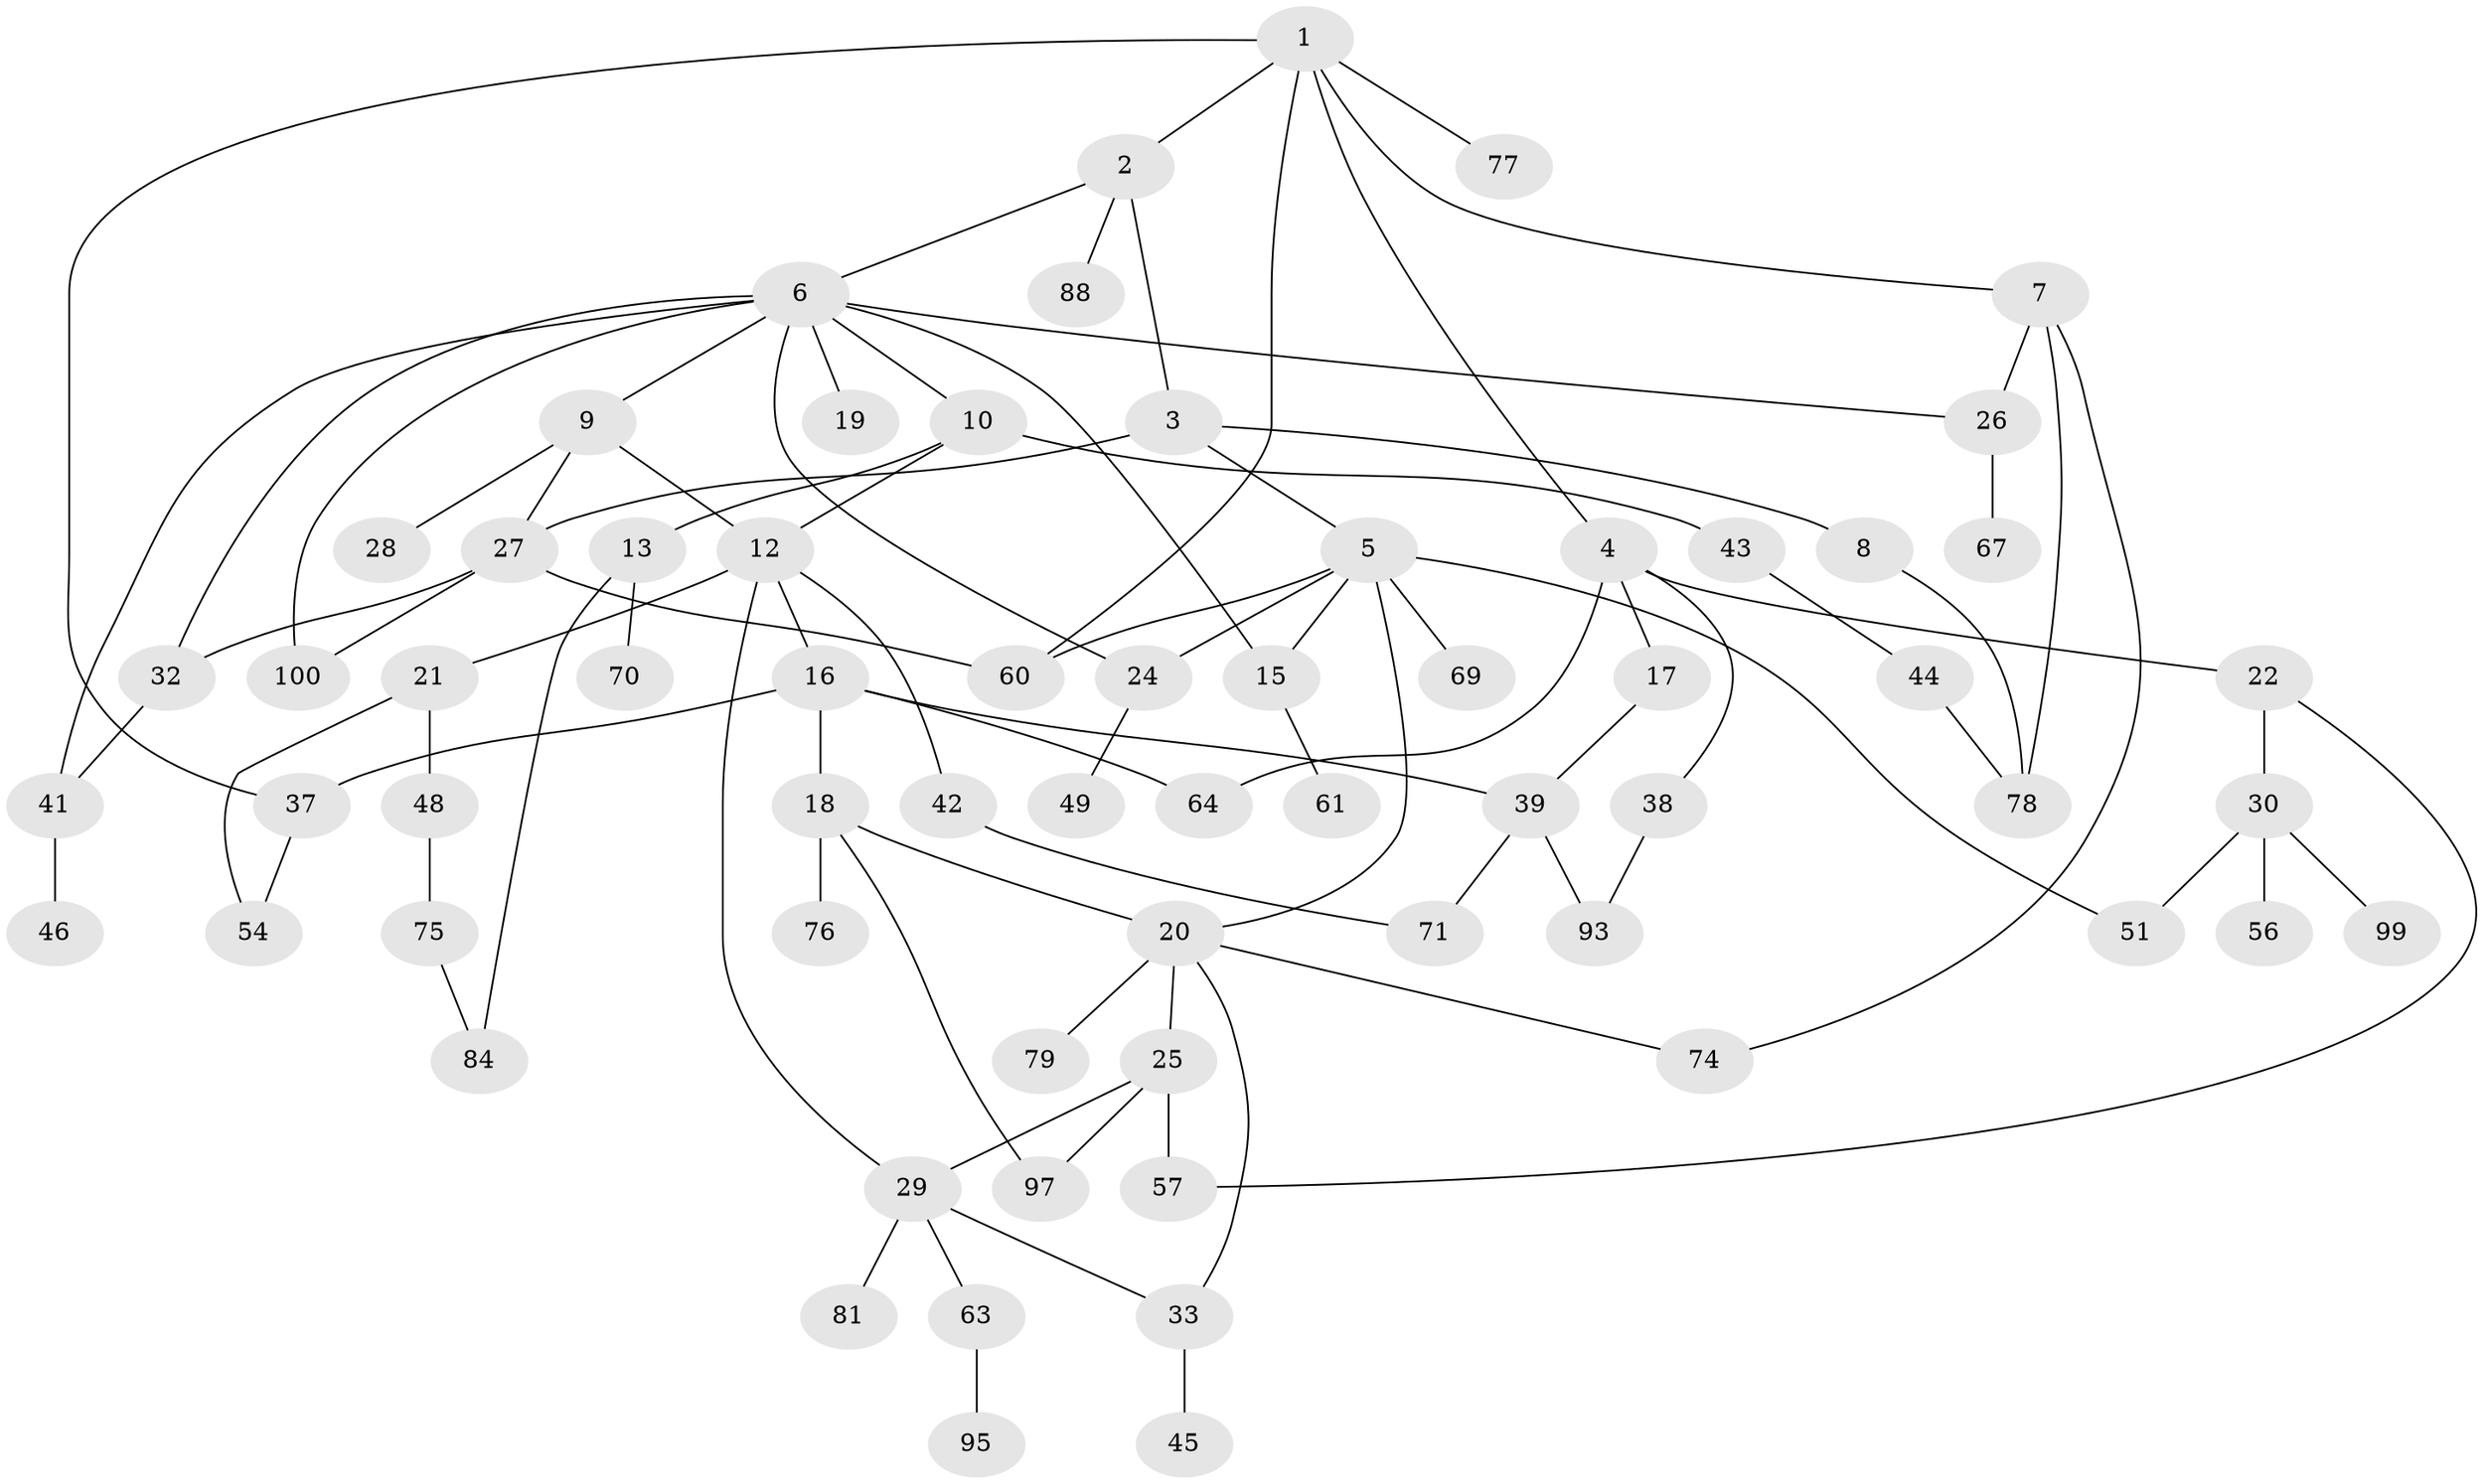 // original degree distribution, {5: 0.07, 4: 0.1, 2: 0.34, 7: 0.01, 9: 0.01, 6: 0.02, 3: 0.17, 1: 0.28}
// Generated by graph-tools (version 1.1) at 2025/11/02/21/25 10:11:06]
// undirected, 66 vertices, 91 edges
graph export_dot {
graph [start="1"]
  node [color=gray90,style=filled];
  1 [super="+40"];
  2 [super="+53"];
  3 [super="+58"];
  4 [super="+11"];
  5 [super="+35"];
  6 [super="+98"];
  7;
  8;
  9 [super="+34"];
  10 [super="+14"];
  12 [super="+31"];
  13 [super="+23"];
  15;
  16 [super="+72"];
  17 [super="+94"];
  18 [super="+96"];
  19;
  20 [super="+62"];
  21 [super="+36"];
  22 [super="+92"];
  24 [super="+47"];
  25 [super="+85"];
  26 [super="+55"];
  27;
  28;
  29 [super="+50"];
  30;
  32 [super="+89"];
  33;
  37 [super="+87"];
  38;
  39 [super="+66"];
  41 [super="+52"];
  42;
  43;
  44 [super="+59"];
  45;
  46;
  48 [super="+83"];
  49 [super="+91"];
  51 [super="+80"];
  54 [super="+73"];
  56;
  57;
  60 [super="+86"];
  61;
  63 [super="+65"];
  64;
  67 [super="+68"];
  69;
  70;
  71 [super="+90"];
  74;
  75;
  76;
  77;
  78 [super="+82"];
  79;
  81;
  84;
  88;
  93;
  95;
  97;
  99;
  100;
  1 -- 2;
  1 -- 4;
  1 -- 7;
  1 -- 77;
  1 -- 60;
  1 -- 37;
  2 -- 3;
  2 -- 6;
  2 -- 88;
  3 -- 5;
  3 -- 8;
  3 -- 27;
  4 -- 64;
  4 -- 17;
  4 -- 38;
  4 -- 22;
  5 -- 24;
  5 -- 51;
  5 -- 60;
  5 -- 69;
  5 -- 15;
  5 -- 20;
  6 -- 9;
  6 -- 10;
  6 -- 15;
  6 -- 19;
  6 -- 26;
  6 -- 41;
  6 -- 32;
  6 -- 24;
  6 -- 100;
  7 -- 74;
  7 -- 26;
  7 -- 78;
  8 -- 78;
  9 -- 12;
  9 -- 27;
  9 -- 28;
  10 -- 13;
  10 -- 43;
  10 -- 12;
  12 -- 16;
  12 -- 21;
  12 -- 29;
  12 -- 42;
  13 -- 70;
  13 -- 84;
  15 -- 61;
  16 -- 18;
  16 -- 37;
  16 -- 39;
  16 -- 64;
  17 -- 39;
  18 -- 20;
  18 -- 76;
  18 -- 97;
  20 -- 25;
  20 -- 33;
  20 -- 74;
  20 -- 79;
  21 -- 48;
  21 -- 54;
  22 -- 30;
  22 -- 57;
  24 -- 49;
  25 -- 57;
  25 -- 97;
  25 -- 29;
  26 -- 67;
  27 -- 32;
  27 -- 100;
  27 -- 60;
  29 -- 33;
  29 -- 81;
  29 -- 63;
  30 -- 56;
  30 -- 99;
  30 -- 51;
  32 -- 41;
  33 -- 45;
  37 -- 54;
  38 -- 93;
  39 -- 71;
  39 -- 93;
  41 -- 46;
  42 -- 71;
  43 -- 44;
  44 -- 78;
  48 -- 75;
  63 -- 95;
  75 -- 84;
}

